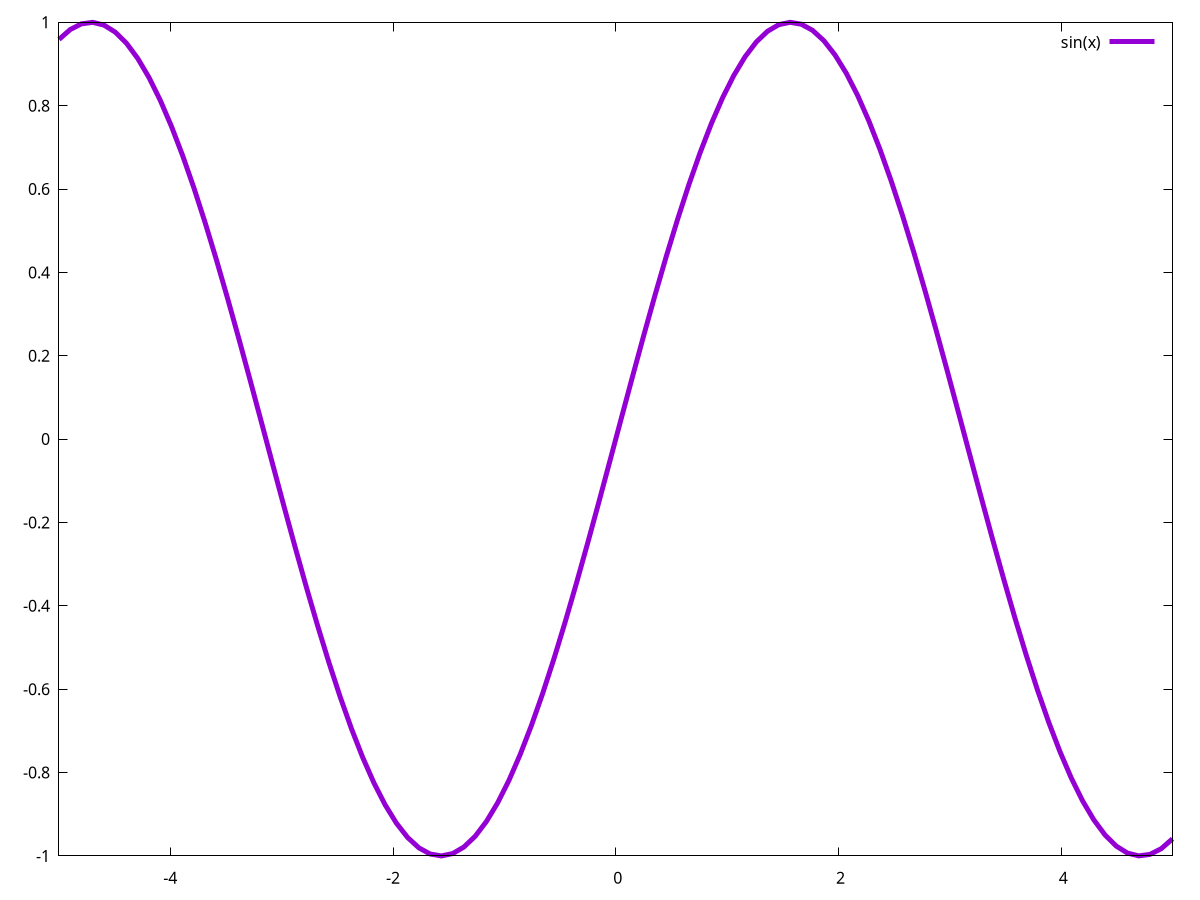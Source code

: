 s0(x) = x
s1(x) = s0(x) - x**3/(1*2*3)
s2(x) = s1(x) + x**5/(1*2*3*4*5)
s3(x) = s2(x) - x**7/(1*2*3*4*5*6*7)
plot [-5:5] sin(x) lw 5
replot s0(x) lw 5
replot s1(x) lw 5
replot s2(x) lw 5
replot s3(x) lw 5
set grid
replot
